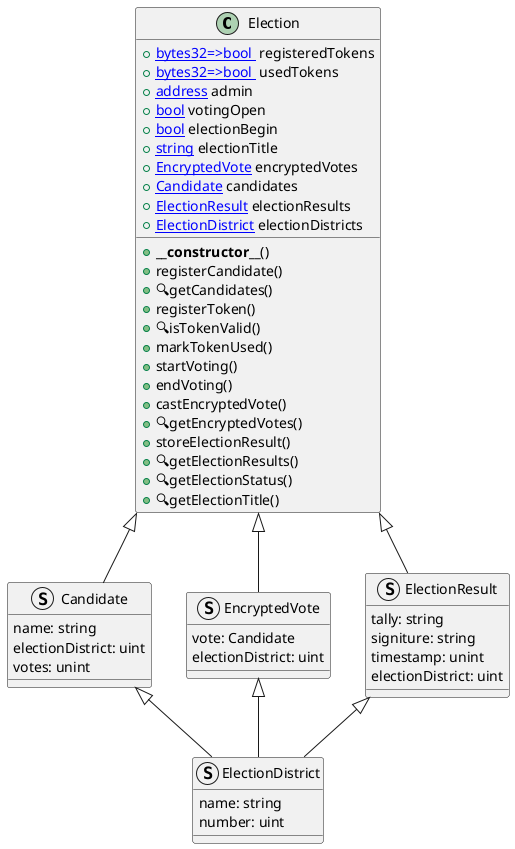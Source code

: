 @startuml Election
class Election {
    ' -- vars --
	+[[mapping bytes32=>bool ]] registeredTokens
	+[[mapping bytes32=>bool ]] usedTokens
	+[[address]] admin
	+[[bool]] votingOpen
	+[[bool]] electionBegin
	+[[string]] electionTitle
	+[[EncryptedVote]] encryptedVotes
	+[[Candidate]] candidates
	+[[ElectionResult]] electionResults
        +[[ElectionDistrict]] electionDistricts
    ' -- methods --
	+**__constructor__**()
	+registerCandidate()
	+🔍getCandidates()
	+registerToken()
	+🔍isTokenValid()
	+markTokenUsed()
	+startVoting()
	+endVoting()
	+castEncryptedVote()
	+🔍getEncryptedVotes()
	+storeElectionResult()
	+🔍getElectionResults()
	+🔍getElectionStatus()
	+🔍getElectionTitle()
}



struct Candidate {
  name: string
  electionDistrict: uint
  votes: unint
}

struct ElectionDistrict {
  name: string
  number: uint
}

struct EncryptedVote {
  vote: Candidate
  electionDistrict: uint
}

struct ElectionResult {
  tally: string
  signiture: string
  timestamp: unint
  electionDistrict: uint
}

Election <|-- Candidate
Election <|-- ElectionResult
Election <|-- EncryptedVote
Candidate <|-- ElectionDistrict
ElectionResult <|-- ElectionDistrict
EncryptedVote <|-- ElectionDistrict
@enduml